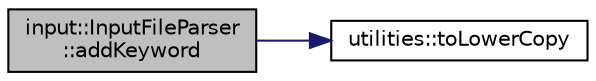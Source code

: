 digraph "input::InputFileParser::addKeyword"
{
 // LATEX_PDF_SIZE
  edge [fontname="Helvetica",fontsize="10",labelfontname="Helvetica",labelfontsize="10"];
  node [fontname="Helvetica",fontsize="10",shape=record];
  rankdir="LR";
  Node1 [label="input::InputFileParser\l::addKeyword",height=0.2,width=0.4,color="black", fillcolor="grey75", style="filled", fontcolor="black",tooltip="add keyword to different keyword maps"];
  Node1 -> Node2 [color="midnightblue",fontsize="10",style="solid",fontname="Helvetica"];
  Node2 [label="utilities::toLowerCopy",height=0.2,width=0.4,color="black", fillcolor="white", style="filled",URL="$namespaceutilities.html#a00b80743096ddd313ba418b9a7730698",tooltip="returns a copy of a string all lower case"];
}
